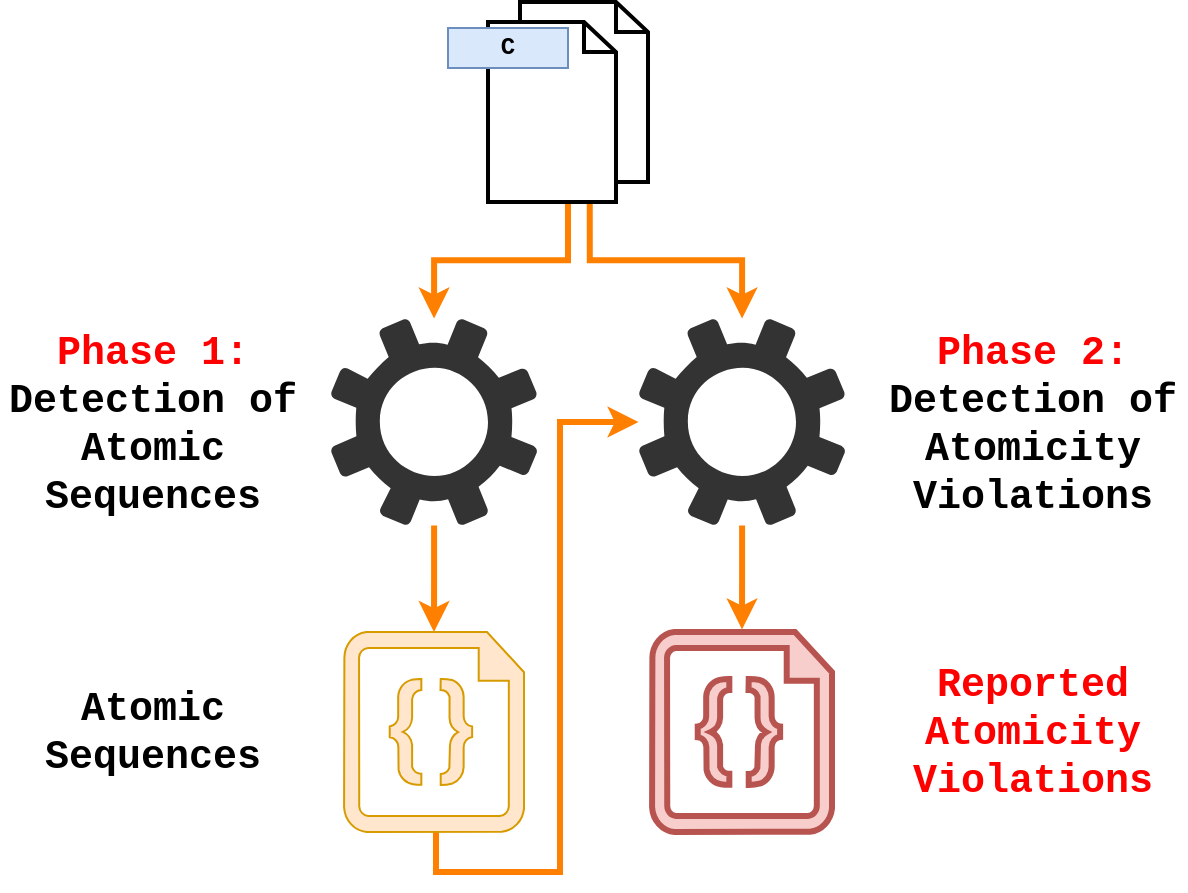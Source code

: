 <mxfile version="14.6.11" type="device"><diagram id="wk7u6ldWrJ3CNekJuvCV" name="Page-1"><mxGraphModel dx="1422" dy="762" grid="1" gridSize="10" guides="1" tooltips="1" connect="1" arrows="1" fold="1" page="1" pageScale="1" pageWidth="1169" pageHeight="827" math="0" shadow="0"><root><mxCell id="0"/><mxCell id="1" parent="0"/><mxCell id="4ySIvt9IZ8w0N5RjG7OX-10" value="" style="edgeStyle=orthogonalEdgeStyle;rounded=0;orthogonalLoop=1;jettySize=auto;html=1;fillColor=#fff2cc;strokeColor=#FF8000;strokeWidth=3;" parent="1" source="4ySIvt9IZ8w0N5RjG7OX-1" target="wWAgmjHqvr7_8-dFdOa7-1" edge="1"><mxGeometry relative="1" as="geometry"><mxPoint x="477" y="260" as="targetPoint"/></mxGeometry></mxCell><mxCell id="4ySIvt9IZ8w0N5RjG7OX-23" value="&lt;font color=&quot;#ff0000&quot;&gt;Phase 1:&lt;/font&gt;&lt;br&gt;Detection of Atomic Sequences" style="text;html=1;strokeColor=none;fillColor=none;align=center;verticalAlign=middle;whiteSpace=wrap;rounded=0;fontSize=20;fontFamily=Courier New;fontStyle=1" parent="1" vertex="1"><mxGeometry x="260" y="292" width="153" height="57" as="geometry"/></mxCell><mxCell id="4ySIvt9IZ8w0N5RjG7OX-29" value="Atomic Sequences" style="text;html=1;strokeColor=none;fillColor=none;align=center;verticalAlign=middle;whiteSpace=wrap;rounded=0;fontSize=20;fontFamily=Courier New;fontStyle=1" parent="1" vertex="1"><mxGeometry x="260" y="465" width="153" height="20" as="geometry"/></mxCell><mxCell id="ocBfXX9qMfwj24x3nzPd-26" value="" style="edgeStyle=orthogonalEdgeStyle;rounded=0;orthogonalLoop=1;jettySize=auto;html=1;fillColor=#fff2cc;strokeColor=#FF8000;strokeWidth=3;entryX=0.5;entryY=0;entryDx=0;entryDy=0;entryPerimeter=0;" parent="1" source="wWAgmjHqvr7_8-dFdOa7-1" target="ocBfXX9qMfwj24x3nzPd-10" edge="1"><mxGeometry relative="1" as="geometry"><mxPoint x="488.882" y="269.529" as="targetPoint"/><mxPoint x="477" y="380" as="sourcePoint"/></mxGeometry></mxCell><mxCell id="ocBfXX9qMfwj24x3nzPd-31" value="&lt;font color=&quot;#ff0000&quot;&gt;Phase 2:&lt;/font&gt;&lt;br&gt;Detection of Atomicity Violations" style="text;html=1;strokeColor=none;fillColor=none;align=center;verticalAlign=middle;whiteSpace=wrap;rounded=0;fontSize=20;fontFamily=Courier New;fontStyle=1" parent="1" vertex="1"><mxGeometry x="700" y="292" width="153" height="57" as="geometry"/></mxCell><mxCell id="ocBfXX9qMfwj24x3nzPd-34" value="" style="edgeStyle=orthogonalEdgeStyle;rounded=0;orthogonalLoop=1;jettySize=auto;html=1;fillColor=#fff2cc;strokeColor=#FF8000;strokeWidth=3;exitX=0.636;exitY=0.997;exitDx=0;exitDy=0;exitPerimeter=0;" parent="1" source="4ySIvt9IZ8w0N5RjG7OX-1" target="wWAgmjHqvr7_8-dFdOa7-2" edge="1"><mxGeometry relative="1" as="geometry"><mxPoint x="631" y="260" as="targetPoint"/><mxPoint x="488.429" y="220" as="sourcePoint"/></mxGeometry></mxCell><mxCell id="4ySIvt9IZ8w0N5RjG7OX-1" value="" style="html=1;verticalLabelPosition=bottom;align=center;labelBackgroundColor=#ffffff;verticalAlign=top;strokeWidth=2;shadow=0;dashed=0;shape=mxgraph.ios7.icons.documents;" parent="1" vertex="1"><mxGeometry x="504" y="110" width="80" height="100" as="geometry"/></mxCell><mxCell id="4ySIvt9IZ8w0N5RjG7OX-3" value="C" style="rounded=0;whiteSpace=wrap;html=1;fillColor=#dae8fc;strokeColor=#6c8ebf;fontStyle=1;fontFamily=Courier New;" parent="1" vertex="1"><mxGeometry x="484" y="123" width="60" height="20" as="geometry"/></mxCell><mxCell id="ocBfXX9qMfwj24x3nzPd-35" value="" style="verticalLabelPosition=bottom;html=1;verticalAlign=top;align=center;shape=mxgraph.azure.code_file;pointerEvents=1;strokeWidth=3;fillColor=#f8cecc;strokeColor=#b85450;fontStyle=0" parent="1" vertex="1"><mxGeometry x="586" y="425" width="90" height="100" as="geometry"/></mxCell><mxCell id="ocBfXX9qMfwj24x3nzPd-36" value="" style="edgeStyle=orthogonalEdgeStyle;rounded=0;orthogonalLoop=1;jettySize=auto;html=1;fillColor=#fff2cc;strokeColor=#FF8000;strokeWidth=3;entryX=0.5;entryY=-0.013;entryDx=0;entryDy=0;entryPerimeter=0;" parent="1" source="wWAgmjHqvr7_8-dFdOa7-2" target="ocBfXX9qMfwj24x3nzPd-35" edge="1"><mxGeometry relative="1" as="geometry"><mxPoint x="631" y="420" as="targetPoint"/><mxPoint x="631" y="380" as="sourcePoint"/></mxGeometry></mxCell><mxCell id="ocBfXX9qMfwj24x3nzPd-37" value="Reported Atomicity Violations" style="text;html=1;strokeColor=none;fillColor=none;align=center;verticalAlign=middle;whiteSpace=wrap;rounded=0;fontSize=20;fontFamily=Courier New;fontStyle=1;fontColor=#FF0000;" parent="1" vertex="1"><mxGeometry x="700" y="442.5" width="153" height="65" as="geometry"/></mxCell><mxCell id="ocBfXX9qMfwj24x3nzPd-38" value="" style="edgeStyle=orthogonalEdgeStyle;rounded=0;orthogonalLoop=1;jettySize=auto;html=1;fillColor=#fff2cc;strokeColor=#FF8000;strokeWidth=3;exitX=0.495;exitY=0.939;exitDx=0;exitDy=0;exitPerimeter=0;" parent="1" source="ocBfXX9qMfwj24x3nzPd-10" target="wWAgmjHqvr7_8-dFdOa7-2" edge="1"><mxGeometry relative="1" as="geometry"><mxPoint x="571" y="320" as="targetPoint"/><mxPoint x="775.071" y="590.214" as="sourcePoint"/><Array as="points"><mxPoint x="478" y="519"/><mxPoint x="478" y="545"/><mxPoint x="540" y="545"/><mxPoint x="540" y="320"/></Array></mxGeometry></mxCell><mxCell id="ocBfXX9qMfwj24x3nzPd-10" value="" style="verticalLabelPosition=bottom;html=1;verticalAlign=top;align=center;shape=mxgraph.azure.code_file;pointerEvents=1;strokeWidth=1;fillColor=#ffe6cc;strokeColor=#d79b00;" parent="1" vertex="1"><mxGeometry x="432" y="425" width="90" height="100" as="geometry"/></mxCell><mxCell id="wWAgmjHqvr7_8-dFdOa7-1" value="" style="pointerEvents=1;shadow=0;dashed=0;html=1;strokeColor=none;labelPosition=center;verticalLabelPosition=bottom;verticalAlign=top;outlineConnect=0;align=center;shape=mxgraph.office.concepts.settings;aspect=fixed;fillColor=#333333;" parent="1" vertex="1"><mxGeometry x="425.25" y="268.25" width="103.5" height="103.5" as="geometry"/></mxCell><mxCell id="wWAgmjHqvr7_8-dFdOa7-2" value="" style="pointerEvents=1;shadow=0;dashed=0;html=1;strokeColor=none;labelPosition=center;verticalLabelPosition=bottom;verticalAlign=top;outlineConnect=0;align=center;shape=mxgraph.office.concepts.settings;aspect=fixed;fillColor=#333333;" parent="1" vertex="1"><mxGeometry x="579.25" y="268.25" width="103.5" height="103.5" as="geometry"/></mxCell></root></mxGraphModel></diagram></mxfile>